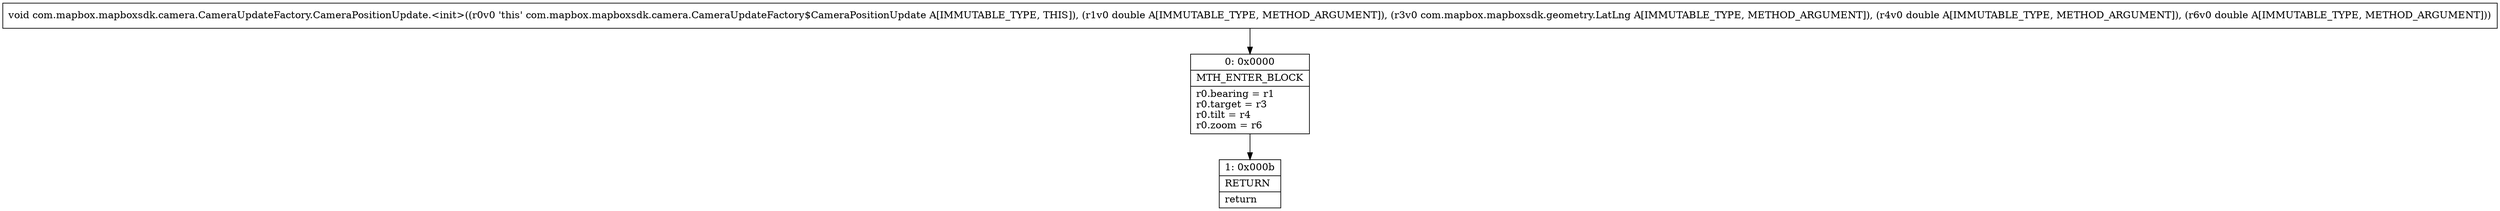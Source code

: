 digraph "CFG forcom.mapbox.mapboxsdk.camera.CameraUpdateFactory.CameraPositionUpdate.\<init\>(DLcom\/mapbox\/mapboxsdk\/geometry\/LatLng;DD)V" {
Node_0 [shape=record,label="{0\:\ 0x0000|MTH_ENTER_BLOCK\l|r0.bearing = r1\lr0.target = r3\lr0.tilt = r4\lr0.zoom = r6\l}"];
Node_1 [shape=record,label="{1\:\ 0x000b|RETURN\l|return\l}"];
MethodNode[shape=record,label="{void com.mapbox.mapboxsdk.camera.CameraUpdateFactory.CameraPositionUpdate.\<init\>((r0v0 'this' com.mapbox.mapboxsdk.camera.CameraUpdateFactory$CameraPositionUpdate A[IMMUTABLE_TYPE, THIS]), (r1v0 double A[IMMUTABLE_TYPE, METHOD_ARGUMENT]), (r3v0 com.mapbox.mapboxsdk.geometry.LatLng A[IMMUTABLE_TYPE, METHOD_ARGUMENT]), (r4v0 double A[IMMUTABLE_TYPE, METHOD_ARGUMENT]), (r6v0 double A[IMMUTABLE_TYPE, METHOD_ARGUMENT])) }"];
MethodNode -> Node_0;
Node_0 -> Node_1;
}


